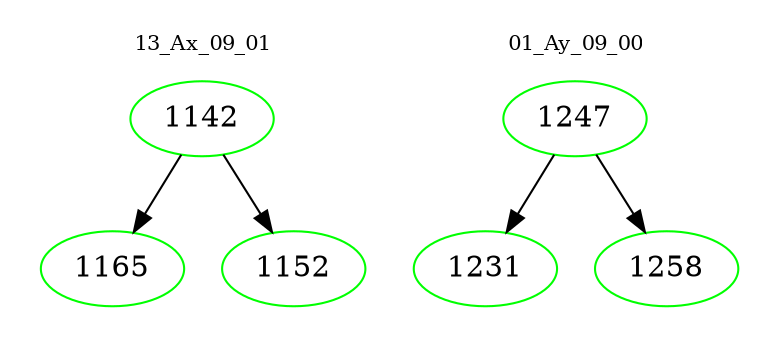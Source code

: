 digraph{
subgraph cluster_0 {
color = white
label = "13_Ax_09_01";
fontsize=10;
T0_1142 [label="1142", color="green"]
T0_1142 -> T0_1165 [color="black"]
T0_1165 [label="1165", color="green"]
T0_1142 -> T0_1152 [color="black"]
T0_1152 [label="1152", color="green"]
}
subgraph cluster_1 {
color = white
label = "01_Ay_09_00";
fontsize=10;
T1_1247 [label="1247", color="green"]
T1_1247 -> T1_1231 [color="black"]
T1_1231 [label="1231", color="green"]
T1_1247 -> T1_1258 [color="black"]
T1_1258 [label="1258", color="green"]
}
}
